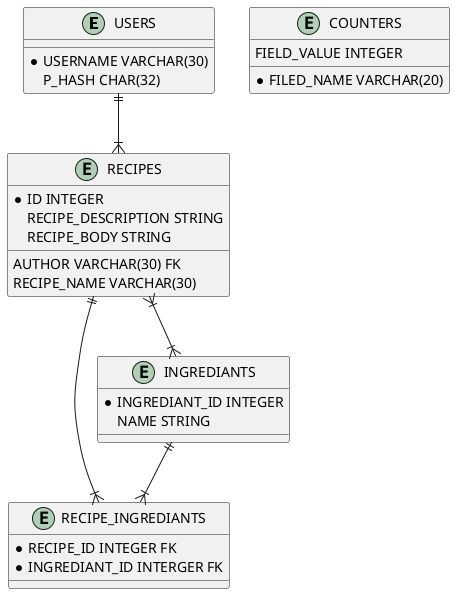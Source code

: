 @startuml

entity USERS {
    * USERNAME VARCHAR(30)
    P_HASH CHAR(32)
}

entity RECIPES{
    * ID INTEGER
    AUTHOR VARCHAR(30) FK
    RECIPE_NAME VARCHAR(30)
    RECIPE_DESCRIPTION STRING
    RECIPE_BODY STRING
}

entity RECIPE_INGREDIANTS{
 * RECIPE_ID INTEGER FK
 * INGREDIANT_ID INTERGER FK
}

entity INGREDIANTS{
    * INGREDIANT_ID INTEGER
    NAME STRING
}

entity COUNTERS{
    * FILED_NAME VARCHAR(20)
    FIELD_VALUE INTEGER
}

USERS ||--|{ RECIPES
RECIPES }|--|{ INGREDIANTS
RECIPES ||--|{ RECIPE_INGREDIANTS
INGREDIANTS ||--|{ RECIPE_INGREDIANTS

@enduml